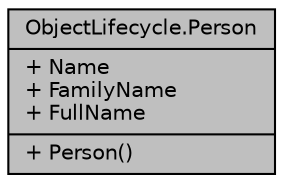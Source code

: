 digraph "ObjectLifecycle.Person"
{
 // INTERACTIVE_SVG=YES
 // LATEX_PDF_SIZE
  edge [fontname="Helvetica",fontsize="10",labelfontname="Helvetica",labelfontsize="10"];
  node [fontname="Helvetica",fontsize="10",shape=record];
  Node1 [label="{ObjectLifecycle.Person\n|+ Name\l+ FamilyName\l+ FullName\l|+ Person()\l}",height=0.2,width=0.4,color="black", fillcolor="grey75", style="filled", fontcolor="black",tooltip="Una persona."];
}
